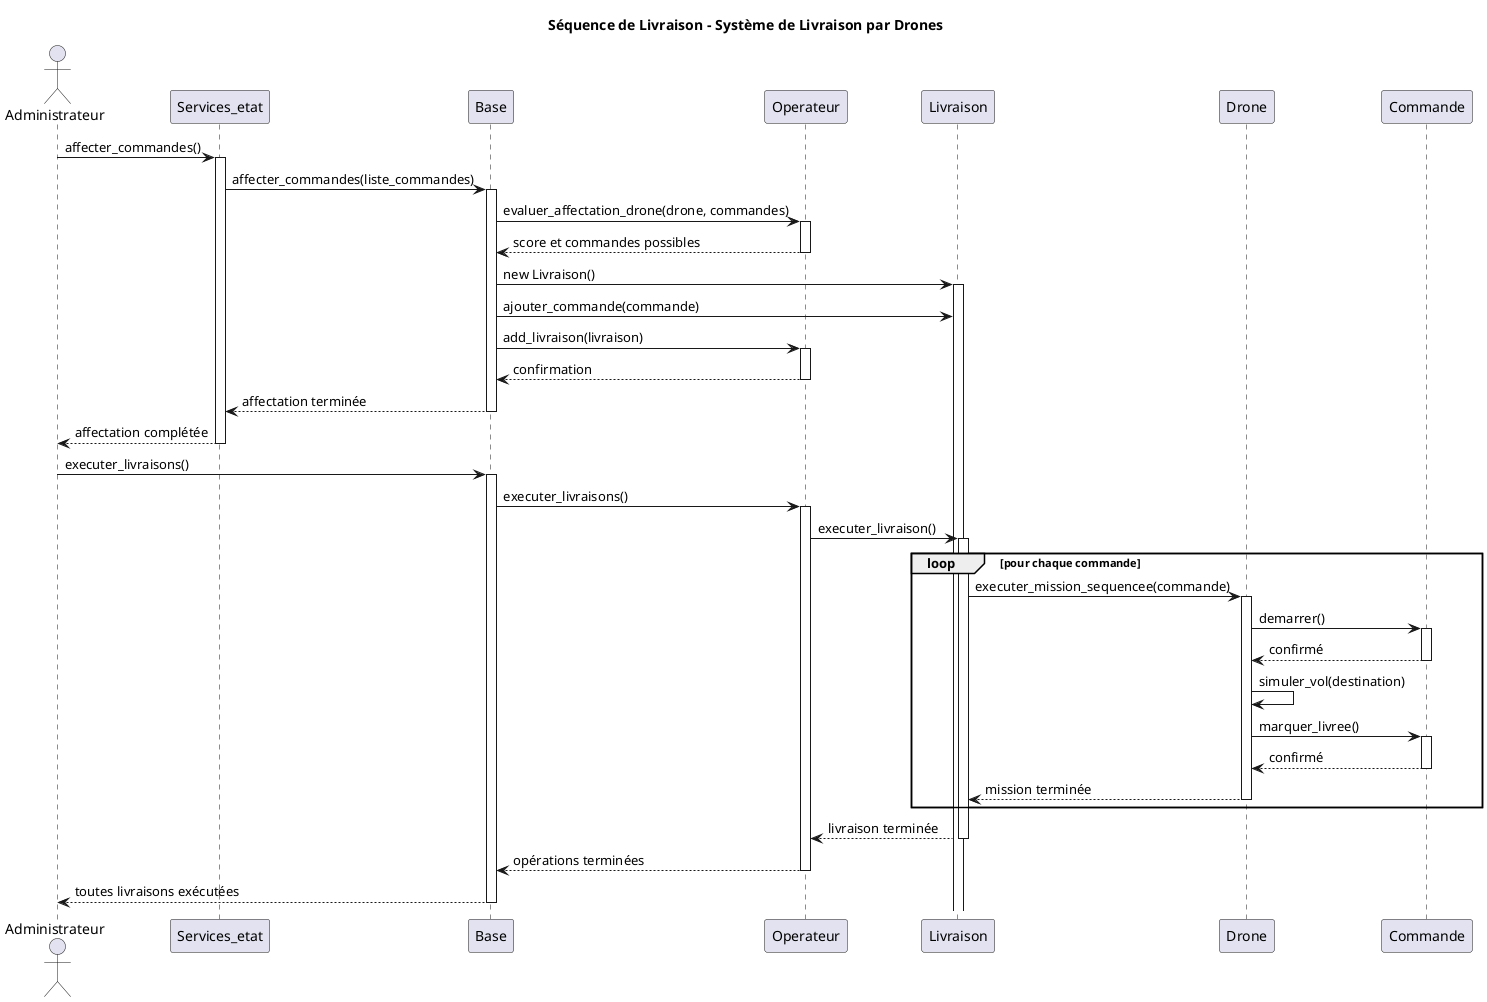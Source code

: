 @startuml Séquence de Livraison
title Séquence de Livraison - Système de Livraison par Drones
actor Administrateur
participant Services_etat
participant Base
participant Operateur
participant Livraison
participant Drone
participant Commande

Administrateur -> Services_etat: affecter_commandes()
activate Services_etat

Services_etat -> Base: affecter_commandes(liste_commandes)
activate Base

Base -> Operateur: evaluer_affectation_drone(drone, commandes)
activate Operateur
Operateur --> Base: score et commandes possibles
deactivate Operateur

Base -> Livraison: new Livraison()
activate Livraison

Base -> Livraison: ajouter_commande(commande)
Base -> Operateur: add_livraison(livraison)
activate Operateur
Operateur --> Base: confirmation
deactivate Operateur

Base --> Services_etat: affectation terminée
deactivate Base
Services_etat --> Administrateur: affectation complétée
deactivate Services_etat

Administrateur -> Base: executer_livraisons()
activate Base

Base -> Operateur: executer_livraisons()
activate Operateur

Operateur -> Livraison: executer_livraison()
activate Livraison

loop pour chaque commande
    Livraison -> Drone: executer_mission_sequencee(commande)
    activate Drone
    
    Drone -> Commande: demarrer()
    activate Commande
    Commande --> Drone: confirmé
    deactivate Commande
    
    Drone -> Drone: simuler_vol(destination)
    
    Drone -> Commande: marquer_livree()
    activate Commande
    Commande --> Drone: confirmé
    deactivate Commande
    
    Drone --> Livraison: mission terminée
    deactivate Drone
end

Livraison --> Operateur: livraison terminée
deactivate Livraison

Operateur --> Base: opérations terminées
deactivate Operateur

Base --> Administrateur: toutes livraisons exécutées
deactivate Base

@enduml